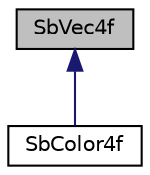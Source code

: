 digraph "SbVec4f"
{
 // LATEX_PDF_SIZE
  edge [fontname="Helvetica",fontsize="10",labelfontname="Helvetica",labelfontsize="10"];
  node [fontname="Helvetica",fontsize="10",shape=record];
  Node1 [label="SbVec4f",height=0.2,width=0.4,color="black", fillcolor="grey75", style="filled", fontcolor="black",tooltip="The SbVec4f class is a 4 dimensional vector with floating point coordinates."];
  Node1 -> Node2 [dir="back",color="midnightblue",fontsize="10",style="solid",fontname="Helvetica"];
  Node2 [label="SbColor4f",height=0.2,width=0.4,color="black", fillcolor="white", style="filled",URL="$classSbColor4f.html",tooltip="The SbColor4f class contains the red, green, blue and alpha components which make up a color value."];
}
